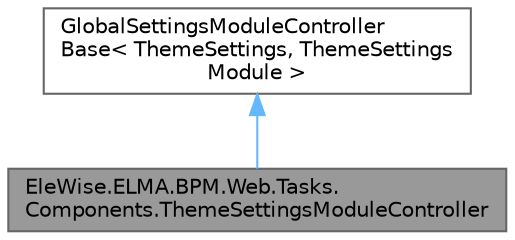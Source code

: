 digraph "EleWise.ELMA.BPM.Web.Tasks.Components.ThemeSettingsModuleController"
{
 // LATEX_PDF_SIZE
  bgcolor="transparent";
  edge [fontname=Helvetica,fontsize=10,labelfontname=Helvetica,labelfontsize=10];
  node [fontname=Helvetica,fontsize=10,shape=box,height=0.2,width=0.4];
  Node1 [id="Node000001",label="EleWise.ELMA.BPM.Web.Tasks.\lComponents.ThemeSettingsModuleController",height=0.2,width=0.4,color="gray40", fillcolor="grey60", style="filled", fontcolor="black",tooltip="Контроллер отображения настроек цветовой схемы"];
  Node2 -> Node1 [id="edge1_Node000001_Node000002",dir="back",color="steelblue1",style="solid",tooltip=" "];
  Node2 [id="Node000002",label="GlobalSettingsModuleController\lBase\< ThemeSettings, ThemeSettings\lModule \>",height=0.2,width=0.4,color="gray40", fillcolor="white", style="filled",tooltip=" "];
}
